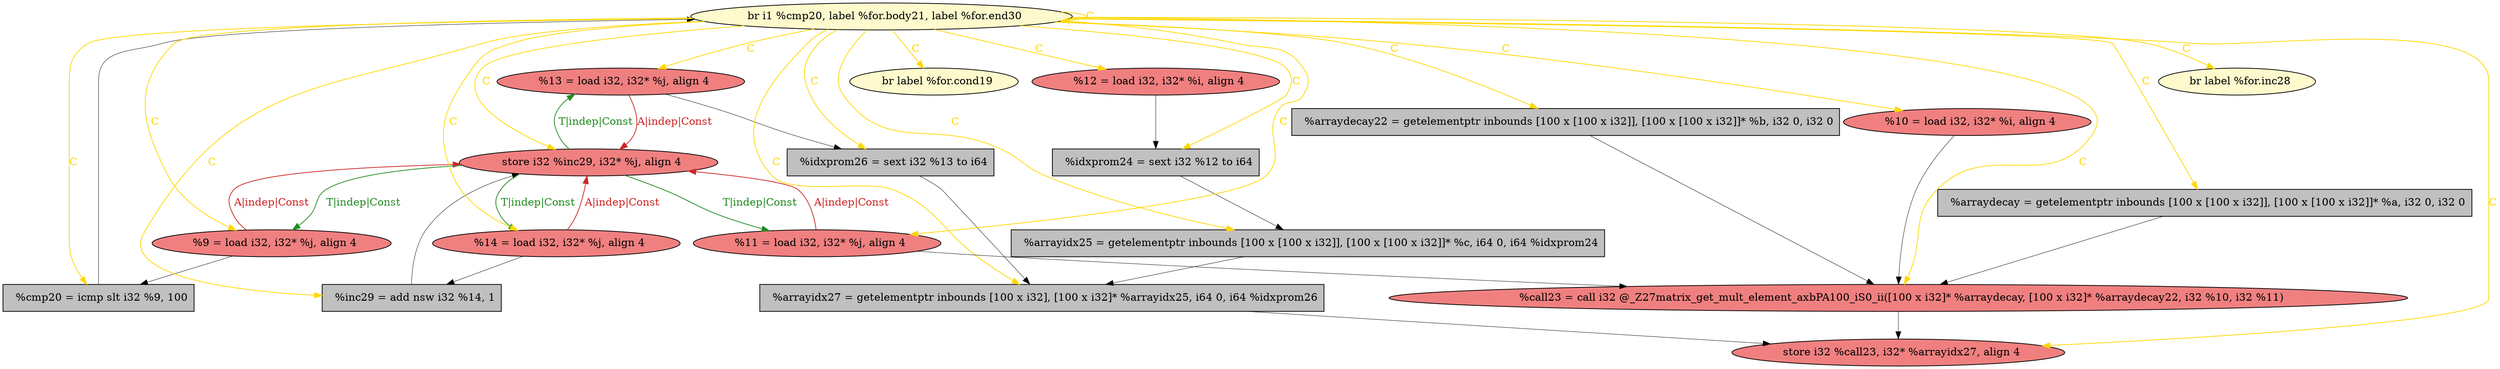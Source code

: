 
digraph G {


node1772 [fillcolor=grey,label="  %idxprom26 = sext i32 %13 to i64",shape=rectangle,style=filled ]
node1771 [fillcolor=lightcoral,label="  %13 = load i32, i32* %j, align 4",shape=ellipse,style=filled ]
node1769 [fillcolor=grey,label="  %arrayidx25 = getelementptr inbounds [100 x [100 x i32]], [100 x [100 x i32]]* %c, i64 0, i64 %idxprom24",shape=rectangle,style=filled ]
node1758 [fillcolor=lightcoral,label="  %9 = load i32, i32* %j, align 4",shape=ellipse,style=filled ]
node1754 [fillcolor=lightcoral,label="  %12 = load i32, i32* %i, align 4",shape=ellipse,style=filled ]
node1763 [fillcolor=grey,label="  %inc29 = add nsw i32 %14, 1",shape=rectangle,style=filled ]
node1756 [fillcolor=grey,label="  %idxprom24 = sext i32 %12 to i64",shape=rectangle,style=filled ]
node1757 [fillcolor=lightcoral,label="  %10 = load i32, i32* %i, align 4",shape=ellipse,style=filled ]
node1764 [fillcolor=lemonchiffon,label="  br label %for.cond19",shape=ellipse,style=filled ]
node1755 [fillcolor=grey,label="  %arrayidx27 = getelementptr inbounds [100 x i32], [100 x i32]* %arrayidx25, i64 0, i64 %idxprom26",shape=rectangle,style=filled ]
node1761 [fillcolor=lightcoral,label="  %14 = load i32, i32* %j, align 4",shape=ellipse,style=filled ]
node1759 [fillcolor=lightcoral,label="  store i32 %inc29, i32* %j, align 4",shape=ellipse,style=filled ]
node1762 [fillcolor=grey,label="  %cmp20 = icmp slt i32 %9, 100",shape=rectangle,style=filled ]
node1770 [fillcolor=lightcoral,label="  %call23 = call i32 @_Z27matrix_get_mult_element_axbPA100_iS0_ii([100 x i32]* %arraydecay, [100 x i32]* %arraydecay22, i32 %10, i32 %11)",shape=ellipse,style=filled ]
node1760 [fillcolor=lightcoral,label="  store i32 %call23, i32* %arrayidx27, align 4",shape=ellipse,style=filled ]
node1765 [fillcolor=grey,label="  %arraydecay = getelementptr inbounds [100 x [100 x i32]], [100 x [100 x i32]]* %a, i32 0, i32 0",shape=rectangle,style=filled ]
node1766 [fillcolor=grey,label="  %arraydecay22 = getelementptr inbounds [100 x [100 x i32]], [100 x [100 x i32]]* %b, i32 0, i32 0",shape=rectangle,style=filled ]
node1767 [fillcolor=lemonchiffon,label="  br i1 %cmp20, label %for.body21, label %for.end30",shape=ellipse,style=filled ]
node1753 [fillcolor=lemonchiffon,label="  br label %for.inc28",shape=ellipse,style=filled ]
node1768 [fillcolor=lightcoral,label="  %11 = load i32, i32* %j, align 4",shape=ellipse,style=filled ]

node1767->node1770 [style=solid,color=gold,label="C",penwidth=1.0,fontcolor=gold ]
node1767->node1766 [style=solid,color=gold,label="C",penwidth=1.0,fontcolor=gold ]
node1767->node1765 [style=solid,color=gold,label="C",penwidth=1.0,fontcolor=gold ]
node1771->node1772 [style=solid,color=black,label="",penwidth=0.5,fontcolor=black ]
node1767->node1758 [style=solid,color=gold,label="C",penwidth=1.0,fontcolor=gold ]
node1767->node1762 [style=solid,color=gold,label="C",penwidth=1.0,fontcolor=gold ]
node1770->node1760 [style=solid,color=black,label="",penwidth=0.5,fontcolor=black ]
node1759->node1771 [style=solid,color=forestgreen,label="T|indep|Const",penwidth=1.0,fontcolor=forestgreen ]
node1762->node1767 [style=solid,color=black,label="",penwidth=0.5,fontcolor=black ]
node1767->node1759 [style=solid,color=gold,label="C",penwidth=1.0,fontcolor=gold ]
node1772->node1755 [style=solid,color=black,label="",penwidth=0.5,fontcolor=black ]
node1767->node1767 [style=solid,color=gold,label="C",penwidth=1.0,fontcolor=gold ]
node1763->node1759 [style=solid,color=black,label="",penwidth=0.5,fontcolor=black ]
node1759->node1761 [style=solid,color=forestgreen,label="T|indep|Const",penwidth=1.0,fontcolor=forestgreen ]
node1767->node1764 [style=solid,color=gold,label="C",penwidth=1.0,fontcolor=gold ]
node1767->node1757 [style=solid,color=gold,label="C",penwidth=1.0,fontcolor=gold ]
node1767->node1771 [style=solid,color=gold,label="C",penwidth=1.0,fontcolor=gold ]
node1767->node1754 [style=solid,color=gold,label="C",penwidth=1.0,fontcolor=gold ]
node1767->node1756 [style=solid,color=gold,label="C",penwidth=1.0,fontcolor=gold ]
node1767->node1768 [style=solid,color=gold,label="C",penwidth=1.0,fontcolor=gold ]
node1759->node1768 [style=solid,color=forestgreen,label="T|indep|Const",penwidth=1.0,fontcolor=forestgreen ]
node1767->node1753 [style=solid,color=gold,label="C",penwidth=1.0,fontcolor=gold ]
node1758->node1759 [style=solid,color=firebrick3,label="A|indep|Const",penwidth=1.0,fontcolor=firebrick3 ]
node1766->node1770 [style=solid,color=black,label="",penwidth=0.5,fontcolor=black ]
node1771->node1759 [style=solid,color=firebrick3,label="A|indep|Const",penwidth=1.0,fontcolor=firebrick3 ]
node1767->node1760 [style=solid,color=gold,label="C",penwidth=1.0,fontcolor=gold ]
node1757->node1770 [style=solid,color=black,label="",penwidth=0.5,fontcolor=black ]
node1769->node1755 [style=solid,color=black,label="",penwidth=0.5,fontcolor=black ]
node1767->node1755 [style=solid,color=gold,label="C",penwidth=1.0,fontcolor=gold ]
node1761->node1759 [style=solid,color=firebrick3,label="A|indep|Const",penwidth=1.0,fontcolor=firebrick3 ]
node1767->node1769 [style=solid,color=gold,label="C",penwidth=1.0,fontcolor=gold ]
node1755->node1760 [style=solid,color=black,label="",penwidth=0.5,fontcolor=black ]
node1765->node1770 [style=solid,color=black,label="",penwidth=0.5,fontcolor=black ]
node1754->node1756 [style=solid,color=black,label="",penwidth=0.5,fontcolor=black ]
node1759->node1758 [style=solid,color=forestgreen,label="T|indep|Const",penwidth=1.0,fontcolor=forestgreen ]
node1756->node1769 [style=solid,color=black,label="",penwidth=0.5,fontcolor=black ]
node1758->node1762 [style=solid,color=black,label="",penwidth=0.5,fontcolor=black ]
node1761->node1763 [style=solid,color=black,label="",penwidth=0.5,fontcolor=black ]
node1768->node1770 [style=solid,color=black,label="",penwidth=0.5,fontcolor=black ]
node1767->node1772 [style=solid,color=gold,label="C",penwidth=1.0,fontcolor=gold ]
node1768->node1759 [style=solid,color=firebrick3,label="A|indep|Const",penwidth=1.0,fontcolor=firebrick3 ]
node1767->node1763 [style=solid,color=gold,label="C",penwidth=1.0,fontcolor=gold ]
node1767->node1761 [style=solid,color=gold,label="C",penwidth=1.0,fontcolor=gold ]


}

